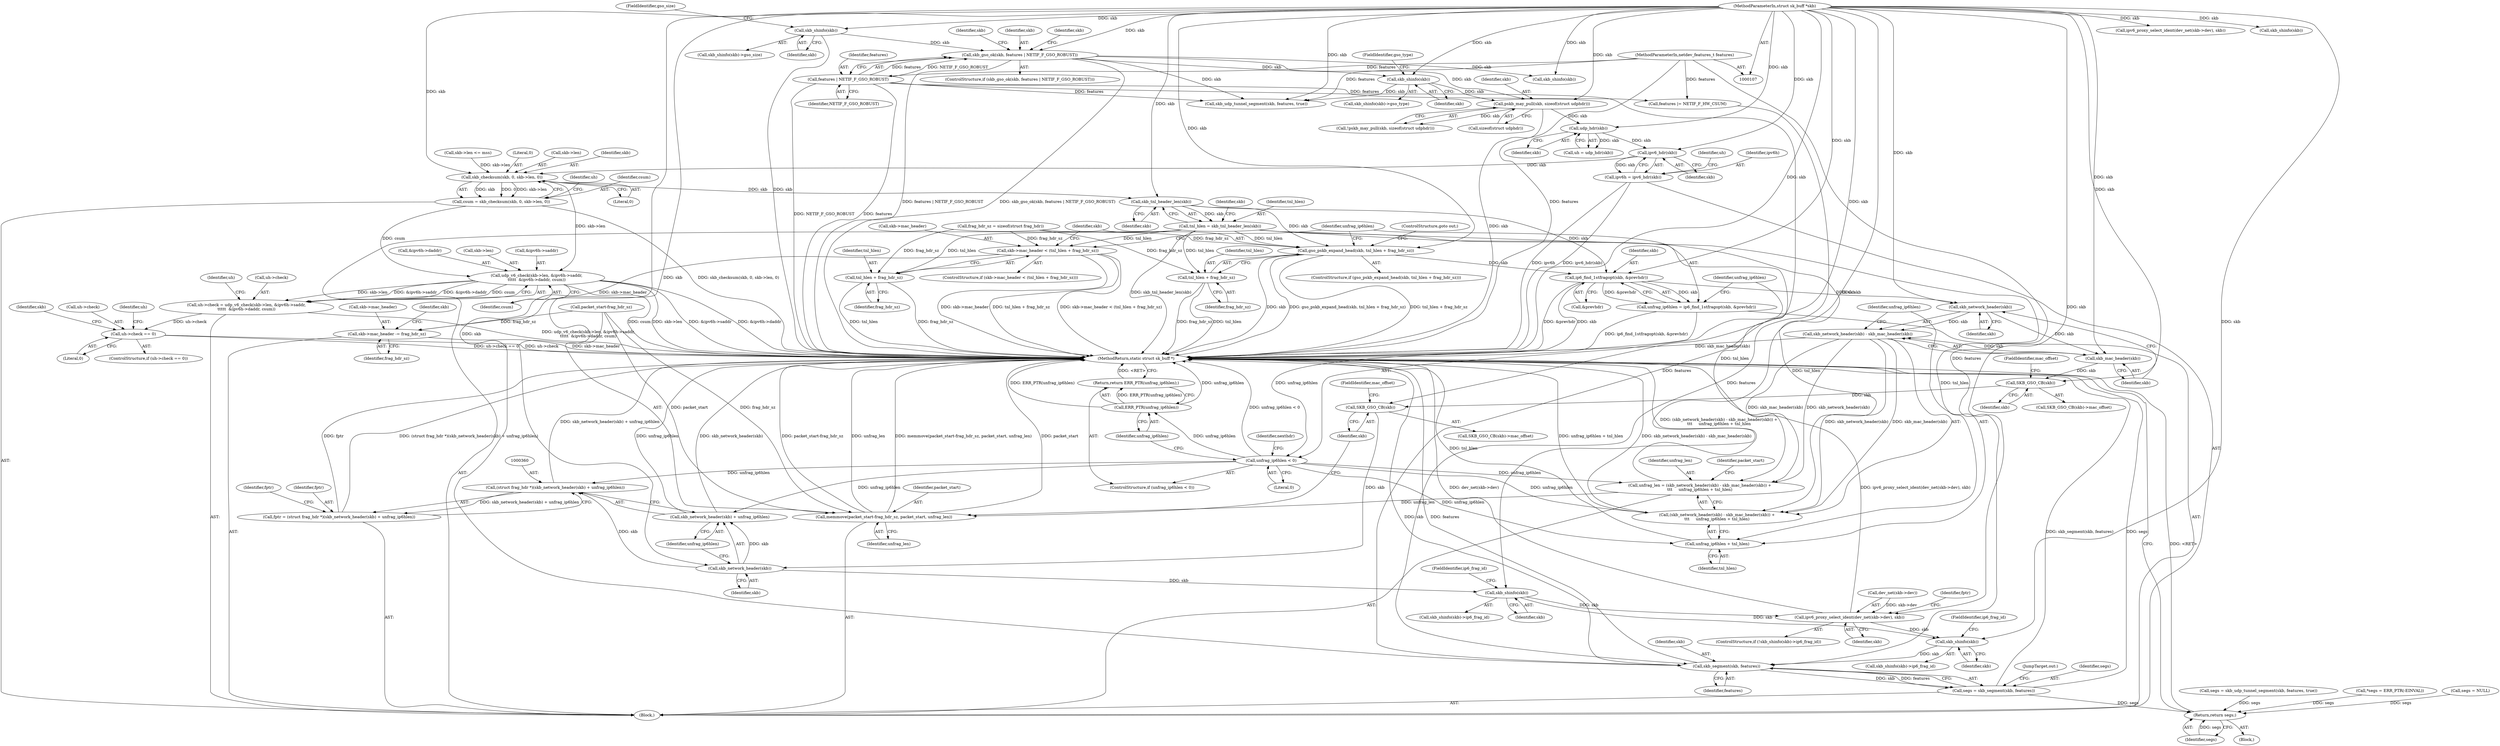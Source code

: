 digraph "0_linux_2423496af35d94a87156b063ea5cedffc10a70a1_2@pointer" {
"1000214" [label="(Call,ipv6_hdr(skb))"];
"1000210" [label="(Call,udp_hdr(skb))"];
"1000203" [label="(Call,pskb_may_pull(skb, sizeof(struct udphdr)))"];
"1000185" [label="(Call,skb_shinfo(skb))"];
"1000146" [label="(Call,skb_gso_ok(skb, features | NETIF_F_GSO_ROBUST))"];
"1000134" [label="(Call,skb_shinfo(skb))"];
"1000108" [label="(MethodParameterIn,struct sk_buff *skb)"];
"1000148" [label="(Call,features | NETIF_F_GSO_ROBUST)"];
"1000109" [label="(MethodParameterIn,netdev_features_t features)"];
"1000212" [label="(Call,ipv6h = ipv6_hdr(skb))"];
"1000223" [label="(Call,skb_checksum(skb, 0, skb->len, 0))"];
"1000221" [label="(Call,csum = skb_checksum(skb, 0, skb->len, 0))"];
"1000234" [label="(Call,udp_v6_check(skb->len, &ipv6h->saddr,\n\t\t\t\t\t  &ipv6h->daddr, csum))"];
"1000230" [label="(Call,uh->check = udp_v6_check(skb->len, &ipv6h->saddr,\n\t\t\t\t\t  &ipv6h->daddr, csum))"];
"1000248" [label="(Call,uh->check == 0)"];
"1000273" [label="(Call,skb_tnl_header_len(skb))"];
"1000271" [label="(Call,tnl_hlen = skb_tnl_header_len(skb))"];
"1000276" [label="(Call,skb->mac_header < (tnl_hlen + frag_hdr_sz))"];
"1000347" [label="(Call,skb->mac_header -= frag_hdr_sz)"];
"1000280" [label="(Call,tnl_hlen + frag_hdr_sz)"];
"1000285" [label="(Call,gso_pskb_expand_head(skb, tnl_hlen + frag_hdr_sz))"];
"1000293" [label="(Call,ip6_find_1stfragopt(skb, &prevhdr))"];
"1000291" [label="(Call,unfrag_ip6hlen = ip6_find_1stfragopt(skb, &prevhdr))"];
"1000298" [label="(Call,unfrag_ip6hlen < 0)"];
"1000302" [label="(Call,ERR_PTR(unfrag_ip6hlen))"];
"1000301" [label="(Return,return ERR_PTR(unfrag_ip6hlen);)"];
"1000312" [label="(Call,unfrag_len = (skb_network_header(skb) - skb_mac_header(skb)) +\n\t\t\t     unfrag_ip6hlen + tnl_hlen)"];
"1000335" [label="(Call,memmove(packet_start-frag_hdr_sz, packet_start, unfrag_len))"];
"1000314" [label="(Call,(skb_network_header(skb) - skb_mac_header(skb)) +\n\t\t\t     unfrag_ip6hlen + tnl_hlen)"];
"1000320" [label="(Call,unfrag_ip6hlen + tnl_hlen)"];
"1000359" [label="(Call,(struct frag_hdr *)(skb_network_header(skb) + unfrag_ip6hlen))"];
"1000357" [label="(Call,fptr = (struct frag_hdr *)(skb_network_header(skb) + unfrag_ip6hlen))"];
"1000361" [label="(Call,skb_network_header(skb) + unfrag_ip6hlen)"];
"1000316" [label="(Call,skb_network_header(skb))"];
"1000315" [label="(Call,skb_network_header(skb) - skb_mac_header(skb))"];
"1000318" [label="(Call,skb_mac_header(skb))"];
"1000332" [label="(Call,SKB_GSO_CB(skb))"];
"1000343" [label="(Call,SKB_GSO_CB(skb))"];
"1000362" [label="(Call,skb_network_header(skb))"];
"1000378" [label="(Call,skb_shinfo(skb))"];
"1000381" [label="(Call,ipv6_proxy_select_ident(dev_net(skb->dev), skb))"];
"1000392" [label="(Call,skb_shinfo(skb))"];
"1000397" [label="(Call,skb_segment(skb, features))"];
"1000395" [label="(Call,segs = skb_segment(skb, features))"];
"1000401" [label="(Return,return segs;)"];
"1000287" [label="(Call,tnl_hlen + frag_hdr_sz)"];
"1000292" [label="(Identifier,unfrag_ip6hlen)"];
"1000242" [label="(Call,&ipv6h->daddr)"];
"1000315" [label="(Call,skb_network_header(skb) - skb_mac_header(skb))"];
"1000362" [label="(Call,skb_network_header(skb))"];
"1000186" [label="(Identifier,skb)"];
"1000314" [label="(Call,(skb_network_header(skb) - skb_mac_header(skb)) +\n\t\t\t     unfrag_ip6hlen + tnl_hlen)"];
"1000273" [label="(Call,skb_tnl_header_len(skb))"];
"1000232" [label="(Identifier,uh)"];
"1000212" [label="(Call,ipv6h = ipv6_hdr(skb))"];
"1000386" [label="(Identifier,skb)"];
"1000381" [label="(Call,ipv6_proxy_select_ident(dev_net(skb->dev), skb))"];
"1000301" [label="(Return,return ERR_PTR(unfrag_ip6hlen);)"];
"1000380" [label="(FieldIdentifier,ip6_frag_id)"];
"1000277" [label="(Call,skb->mac_header)"];
"1000213" [label="(Identifier,ipv6h)"];
"1000210" [label="(Call,udp_hdr(skb))"];
"1000271" [label="(Call,tnl_hlen = skb_tnl_header_len(skb))"];
"1000290" [label="(ControlStructure,goto out;)"];
"1000211" [label="(Identifier,skb)"];
"1000146" [label="(Call,skb_gso_ok(skb, features | NETIF_F_GSO_ROBUST))"];
"1000402" [label="(Identifier,segs)"];
"1000344" [label="(Identifier,skb)"];
"1000275" [label="(ControlStructure,if (skb->mac_header < (tnl_hlen + frag_hdr_sz)))"];
"1000154" [label="(Call,skb_shinfo(skb))"];
"1000313" [label="(Identifier,unfrag_len)"];
"1000145" [label="(ControlStructure,if (skb_gso_ok(skb, features | NETIF_F_GSO_ROBUST)))"];
"1000234" [label="(Call,udp_v6_check(skb->len, &ipv6h->saddr,\n\t\t\t\t\t  &ipv6h->daddr, csum))"];
"1000395" [label="(Call,segs = skb_segment(skb, features))"];
"1000379" [label="(Identifier,skb)"];
"1000287" [label="(Call,tnl_hlen + frag_hdr_sz)"];
"1000321" [label="(Identifier,unfrag_ip6hlen)"];
"1000319" [label="(Identifier,skb)"];
"1000247" [label="(ControlStructure,if (uh->check == 0))"];
"1000401" [label="(Return,return segs;)"];
"1000334" [label="(FieldIdentifier,mac_offset)"];
"1000335" [label="(Call,memmove(packet_start-frag_hdr_sz, packet_start, unfrag_len))"];
"1000367" [label="(Identifier,fptr)"];
"1000252" [label="(Literal,0)"];
"1000291" [label="(Call,unfrag_ip6hlen = ip6_find_1stfragopt(skb, &prevhdr))"];
"1000297" [label="(ControlStructure,if (unfrag_ip6hlen < 0))"];
"1000331" [label="(Call,SKB_GSO_CB(skb)->mac_offset)"];
"1000215" [label="(Identifier,skb)"];
"1000398" [label="(Identifier,skb)"];
"1000205" [label="(Call,sizeof(struct udphdr))"];
"1000248" [label="(Call,uh->check == 0)"];
"1000109" [label="(MethodParameterIn,netdev_features_t features)"];
"1000340" [label="(Identifier,unfrag_len)"];
"1000136" [label="(FieldIdentifier,gso_size)"];
"1000375" [label="(ControlStructure,if (!skb_shinfo(skb)->ip6_frag_id))"];
"1000168" [label="(Call,ipv6_proxy_select_ident(dev_net(skb->dev), skb))"];
"1000149" [label="(Identifier,features)"];
"1000400" [label="(JumpTarget,out:)"];
"1000272" [label="(Identifier,tnl_hlen)"];
"1000226" [label="(Call,skb->len)"];
"1000288" [label="(Identifier,tnl_hlen)"];
"1000343" [label="(Call,SKB_GSO_CB(skb))"];
"1000260" [label="(Identifier,skb)"];
"1000231" [label="(Call,uh->check)"];
"1000361" [label="(Call,skb_network_header(skb) + unfrag_ip6hlen)"];
"1000378" [label="(Call,skb_shinfo(skb))"];
"1000351" [label="(Identifier,frag_hdr_sz)"];
"1000318" [label="(Call,skb_mac_header(skb))"];
"1000285" [label="(Call,gso_pskb_expand_head(skb, tnl_hlen + frag_hdr_sz))"];
"1000348" [label="(Call,skb->mac_header)"];
"1000250" [label="(Identifier,uh)"];
"1000224" [label="(Identifier,skb)"];
"1000345" [label="(FieldIdentifier,mac_offset)"];
"1000281" [label="(Identifier,tnl_hlen)"];
"1000294" [label="(Identifier,skb)"];
"1000222" [label="(Identifier,csum)"];
"1000249" [label="(Call,uh->check)"];
"1000155" [label="(Identifier,skb)"];
"1000303" [label="(Identifier,unfrag_ip6hlen)"];
"1000204" [label="(Identifier,skb)"];
"1000110" [label="(Block,)"];
"1000305" [label="(Identifier,nexthdr)"];
"1000359" [label="(Call,(struct frag_hdr *)(skb_network_header(skb) + unfrag_ip6hlen))"];
"1000148" [label="(Call,features | NETIF_F_GSO_ROBUST)"];
"1000108" [label="(MethodParameterIn,struct sk_buff *skb)"];
"1000147" [label="(Identifier,skb)"];
"1000354" [label="(Identifier,skb)"];
"1000289" [label="(Identifier,frag_hdr_sz)"];
"1000230" [label="(Call,uh->check = udp_v6_check(skb->len, &ipv6h->saddr,\n\t\t\t\t\t  &ipv6h->daddr, csum))"];
"1000320" [label="(Call,unfrag_ip6hlen + tnl_hlen)"];
"1000299" [label="(Identifier,unfrag_ip6hlen)"];
"1000393" [label="(Identifier,skb)"];
"1000300" [label="(Literal,0)"];
"1000133" [label="(Call,skb_shinfo(skb)->gso_size)"];
"1000282" [label="(Identifier,frag_hdr_sz)"];
"1000347" [label="(Call,skb->mac_header -= frag_hdr_sz)"];
"1000268" [label="(Call,features |= NETIF_F_HW_CSUM)"];
"1000358" [label="(Identifier,fptr)"];
"1000134" [label="(Call,skb_shinfo(skb))"];
"1000274" [label="(Identifier,skb)"];
"1000280" [label="(Call,tnl_hlen + frag_hdr_sz)"];
"1000174" [label="(Call,segs = NULL)"];
"1000276" [label="(Call,skb->mac_header < (tnl_hlen + frag_hdr_sz))"];
"1000317" [label="(Identifier,skb)"];
"1000150" [label="(Identifier,NETIF_F_GSO_ROBUST)"];
"1000336" [label="(Call,packet_start-frag_hdr_sz)"];
"1000394" [label="(FieldIdentifier,ip6_frag_id)"];
"1000208" [label="(Call,uh = udp_hdr(skb))"];
"1000403" [label="(MethodReturn,static struct sk_buff *)"];
"1000389" [label="(Identifier,fptr)"];
"1000342" [label="(Call,SKB_GSO_CB(skb)->mac_offset)"];
"1000392" [label="(Call,skb_shinfo(skb))"];
"1000324" [label="(Identifier,packet_start)"];
"1000364" [label="(Identifier,unfrag_ip6hlen)"];
"1000278" [label="(Identifier,skb)"];
"1000139" [label="(Call,skb->len <= mss)"];
"1000382" [label="(Call,dev_net(skb->dev))"];
"1000198" [label="(Block,)"];
"1000316" [label="(Call,skb_network_header(skb))"];
"1000221" [label="(Call,csum = skb_checksum(skb, 0, skb->len, 0))"];
"1000246" [label="(Identifier,csum)"];
"1000191" [label="(Call,segs = skb_udp_tunnel_segment(skb, features, true))"];
"1000223" [label="(Call,skb_checksum(skb, 0, skb->len, 0))"];
"1000332" [label="(Call,SKB_GSO_CB(skb))"];
"1000284" [label="(ControlStructure,if (gso_pskb_expand_head(skb, tnl_hlen + frag_hdr_sz)))"];
"1000225" [label="(Literal,0)"];
"1000295" [label="(Call,&prevhdr)"];
"1000165" [label="(Call,skb_shinfo(skb))"];
"1000286" [label="(Identifier,skb)"];
"1000184" [label="(Call,skb_shinfo(skb)->gso_type)"];
"1000214" [label="(Call,ipv6_hdr(skb))"];
"1000135" [label="(Identifier,skb)"];
"1000203" [label="(Call,pskb_may_pull(skb, sizeof(struct udphdr)))"];
"1000298" [label="(Call,unfrag_ip6hlen < 0)"];
"1000312" [label="(Call,unfrag_len = (skb_network_header(skb) - skb_mac_header(skb)) +\n\t\t\t     unfrag_ip6hlen + tnl_hlen)"];
"1000391" [label="(Call,skb_shinfo(skb)->ip6_frag_id)"];
"1000396" [label="(Identifier,segs)"];
"1000229" [label="(Literal,0)"];
"1000187" [label="(FieldIdentifier,gso_type)"];
"1000125" [label="(Call,frag_hdr_sz = sizeof(struct frag_hdr))"];
"1000293" [label="(Call,ip6_find_1stfragopt(skb, &prevhdr))"];
"1000377" [label="(Call,skb_shinfo(skb)->ip6_frag_id)"];
"1000255" [label="(Identifier,uh)"];
"1000112" [label="(Call,*segs = ERR_PTR(-EINVAL))"];
"1000322" [label="(Identifier,tnl_hlen)"];
"1000235" [label="(Call,skb->len)"];
"1000397" [label="(Call,skb_segment(skb, features))"];
"1000202" [label="(Call,!pskb_may_pull(skb, sizeof(struct udphdr)))"];
"1000238" [label="(Call,&ipv6h->saddr)"];
"1000399" [label="(Identifier,features)"];
"1000357" [label="(Call,fptr = (struct frag_hdr *)(skb_network_header(skb) + unfrag_ip6hlen))"];
"1000218" [label="(Identifier,uh)"];
"1000333" [label="(Identifier,skb)"];
"1000339" [label="(Identifier,packet_start)"];
"1000185" [label="(Call,skb_shinfo(skb))"];
"1000193" [label="(Call,skb_udp_tunnel_segment(skb, features, true))"];
"1000363" [label="(Identifier,skb)"];
"1000302" [label="(Call,ERR_PTR(unfrag_ip6hlen))"];
"1000181" [label="(Identifier,skb)"];
"1000214" -> "1000212"  [label="AST: "];
"1000214" -> "1000215"  [label="CFG: "];
"1000215" -> "1000214"  [label="AST: "];
"1000212" -> "1000214"  [label="CFG: "];
"1000214" -> "1000212"  [label="DDG: skb"];
"1000210" -> "1000214"  [label="DDG: skb"];
"1000108" -> "1000214"  [label="DDG: skb"];
"1000214" -> "1000223"  [label="DDG: skb"];
"1000210" -> "1000208"  [label="AST: "];
"1000210" -> "1000211"  [label="CFG: "];
"1000211" -> "1000210"  [label="AST: "];
"1000208" -> "1000210"  [label="CFG: "];
"1000210" -> "1000208"  [label="DDG: skb"];
"1000203" -> "1000210"  [label="DDG: skb"];
"1000108" -> "1000210"  [label="DDG: skb"];
"1000203" -> "1000202"  [label="AST: "];
"1000203" -> "1000205"  [label="CFG: "];
"1000204" -> "1000203"  [label="AST: "];
"1000205" -> "1000203"  [label="AST: "];
"1000202" -> "1000203"  [label="CFG: "];
"1000203" -> "1000403"  [label="DDG: skb"];
"1000203" -> "1000202"  [label="DDG: skb"];
"1000185" -> "1000203"  [label="DDG: skb"];
"1000146" -> "1000203"  [label="DDG: skb"];
"1000108" -> "1000203"  [label="DDG: skb"];
"1000185" -> "1000184"  [label="AST: "];
"1000185" -> "1000186"  [label="CFG: "];
"1000186" -> "1000185"  [label="AST: "];
"1000187" -> "1000185"  [label="CFG: "];
"1000146" -> "1000185"  [label="DDG: skb"];
"1000108" -> "1000185"  [label="DDG: skb"];
"1000185" -> "1000193"  [label="DDG: skb"];
"1000146" -> "1000145"  [label="AST: "];
"1000146" -> "1000148"  [label="CFG: "];
"1000147" -> "1000146"  [label="AST: "];
"1000148" -> "1000146"  [label="AST: "];
"1000155" -> "1000146"  [label="CFG: "];
"1000181" -> "1000146"  [label="CFG: "];
"1000146" -> "1000403"  [label="DDG: features | NETIF_F_GSO_ROBUST"];
"1000146" -> "1000403"  [label="DDG: skb_gso_ok(skb, features | NETIF_F_GSO_ROBUST)"];
"1000134" -> "1000146"  [label="DDG: skb"];
"1000108" -> "1000146"  [label="DDG: skb"];
"1000148" -> "1000146"  [label="DDG: features"];
"1000148" -> "1000146"  [label="DDG: NETIF_F_GSO_ROBUST"];
"1000146" -> "1000154"  [label="DDG: skb"];
"1000146" -> "1000193"  [label="DDG: skb"];
"1000134" -> "1000133"  [label="AST: "];
"1000134" -> "1000135"  [label="CFG: "];
"1000135" -> "1000134"  [label="AST: "];
"1000136" -> "1000134"  [label="CFG: "];
"1000134" -> "1000403"  [label="DDG: skb"];
"1000108" -> "1000134"  [label="DDG: skb"];
"1000108" -> "1000107"  [label="AST: "];
"1000108" -> "1000403"  [label="DDG: skb"];
"1000108" -> "1000154"  [label="DDG: skb"];
"1000108" -> "1000165"  [label="DDG: skb"];
"1000108" -> "1000168"  [label="DDG: skb"];
"1000108" -> "1000193"  [label="DDG: skb"];
"1000108" -> "1000223"  [label="DDG: skb"];
"1000108" -> "1000273"  [label="DDG: skb"];
"1000108" -> "1000285"  [label="DDG: skb"];
"1000108" -> "1000293"  [label="DDG: skb"];
"1000108" -> "1000316"  [label="DDG: skb"];
"1000108" -> "1000318"  [label="DDG: skb"];
"1000108" -> "1000332"  [label="DDG: skb"];
"1000108" -> "1000343"  [label="DDG: skb"];
"1000108" -> "1000362"  [label="DDG: skb"];
"1000108" -> "1000378"  [label="DDG: skb"];
"1000108" -> "1000381"  [label="DDG: skb"];
"1000108" -> "1000392"  [label="DDG: skb"];
"1000108" -> "1000397"  [label="DDG: skb"];
"1000148" -> "1000150"  [label="CFG: "];
"1000149" -> "1000148"  [label="AST: "];
"1000150" -> "1000148"  [label="AST: "];
"1000148" -> "1000403"  [label="DDG: features"];
"1000148" -> "1000403"  [label="DDG: NETIF_F_GSO_ROBUST"];
"1000109" -> "1000148"  [label="DDG: features"];
"1000148" -> "1000193"  [label="DDG: features"];
"1000148" -> "1000268"  [label="DDG: features"];
"1000148" -> "1000397"  [label="DDG: features"];
"1000109" -> "1000107"  [label="AST: "];
"1000109" -> "1000403"  [label="DDG: features"];
"1000109" -> "1000193"  [label="DDG: features"];
"1000109" -> "1000268"  [label="DDG: features"];
"1000109" -> "1000397"  [label="DDG: features"];
"1000212" -> "1000198"  [label="AST: "];
"1000213" -> "1000212"  [label="AST: "];
"1000218" -> "1000212"  [label="CFG: "];
"1000212" -> "1000403"  [label="DDG: ipv6_hdr(skb)"];
"1000212" -> "1000403"  [label="DDG: ipv6h"];
"1000223" -> "1000221"  [label="AST: "];
"1000223" -> "1000229"  [label="CFG: "];
"1000224" -> "1000223"  [label="AST: "];
"1000225" -> "1000223"  [label="AST: "];
"1000226" -> "1000223"  [label="AST: "];
"1000229" -> "1000223"  [label="AST: "];
"1000221" -> "1000223"  [label="CFG: "];
"1000223" -> "1000221"  [label="DDG: skb"];
"1000223" -> "1000221"  [label="DDG: 0"];
"1000223" -> "1000221"  [label="DDG: skb->len"];
"1000139" -> "1000223"  [label="DDG: skb->len"];
"1000223" -> "1000234"  [label="DDG: skb->len"];
"1000223" -> "1000273"  [label="DDG: skb"];
"1000221" -> "1000198"  [label="AST: "];
"1000222" -> "1000221"  [label="AST: "];
"1000232" -> "1000221"  [label="CFG: "];
"1000221" -> "1000403"  [label="DDG: skb_checksum(skb, 0, skb->len, 0)"];
"1000221" -> "1000234"  [label="DDG: csum"];
"1000234" -> "1000230"  [label="AST: "];
"1000234" -> "1000246"  [label="CFG: "];
"1000235" -> "1000234"  [label="AST: "];
"1000238" -> "1000234"  [label="AST: "];
"1000242" -> "1000234"  [label="AST: "];
"1000246" -> "1000234"  [label="AST: "];
"1000230" -> "1000234"  [label="CFG: "];
"1000234" -> "1000403"  [label="DDG: skb->len"];
"1000234" -> "1000403"  [label="DDG: &ipv6h->saddr"];
"1000234" -> "1000403"  [label="DDG: &ipv6h->daddr"];
"1000234" -> "1000403"  [label="DDG: csum"];
"1000234" -> "1000230"  [label="DDG: skb->len"];
"1000234" -> "1000230"  [label="DDG: &ipv6h->saddr"];
"1000234" -> "1000230"  [label="DDG: &ipv6h->daddr"];
"1000234" -> "1000230"  [label="DDG: csum"];
"1000230" -> "1000198"  [label="AST: "];
"1000231" -> "1000230"  [label="AST: "];
"1000250" -> "1000230"  [label="CFG: "];
"1000230" -> "1000403"  [label="DDG: udp_v6_check(skb->len, &ipv6h->saddr,\n\t\t\t\t\t  &ipv6h->daddr, csum)"];
"1000230" -> "1000248"  [label="DDG: uh->check"];
"1000248" -> "1000247"  [label="AST: "];
"1000248" -> "1000252"  [label="CFG: "];
"1000249" -> "1000248"  [label="AST: "];
"1000252" -> "1000248"  [label="AST: "];
"1000255" -> "1000248"  [label="CFG: "];
"1000260" -> "1000248"  [label="CFG: "];
"1000248" -> "1000403"  [label="DDG: uh->check == 0"];
"1000248" -> "1000403"  [label="DDG: uh->check"];
"1000273" -> "1000271"  [label="AST: "];
"1000273" -> "1000274"  [label="CFG: "];
"1000274" -> "1000273"  [label="AST: "];
"1000271" -> "1000273"  [label="CFG: "];
"1000273" -> "1000271"  [label="DDG: skb"];
"1000273" -> "1000285"  [label="DDG: skb"];
"1000273" -> "1000293"  [label="DDG: skb"];
"1000271" -> "1000198"  [label="AST: "];
"1000272" -> "1000271"  [label="AST: "];
"1000278" -> "1000271"  [label="CFG: "];
"1000271" -> "1000403"  [label="DDG: skb_tnl_header_len(skb)"];
"1000271" -> "1000276"  [label="DDG: tnl_hlen"];
"1000271" -> "1000280"  [label="DDG: tnl_hlen"];
"1000271" -> "1000285"  [label="DDG: tnl_hlen"];
"1000271" -> "1000287"  [label="DDG: tnl_hlen"];
"1000271" -> "1000312"  [label="DDG: tnl_hlen"];
"1000271" -> "1000314"  [label="DDG: tnl_hlen"];
"1000271" -> "1000320"  [label="DDG: tnl_hlen"];
"1000276" -> "1000275"  [label="AST: "];
"1000276" -> "1000280"  [label="CFG: "];
"1000277" -> "1000276"  [label="AST: "];
"1000280" -> "1000276"  [label="AST: "];
"1000286" -> "1000276"  [label="CFG: "];
"1000292" -> "1000276"  [label="CFG: "];
"1000276" -> "1000403"  [label="DDG: tnl_hlen + frag_hdr_sz"];
"1000276" -> "1000403"  [label="DDG: skb->mac_header < (tnl_hlen + frag_hdr_sz)"];
"1000276" -> "1000403"  [label="DDG: skb->mac_header"];
"1000125" -> "1000276"  [label="DDG: frag_hdr_sz"];
"1000276" -> "1000347"  [label="DDG: skb->mac_header"];
"1000347" -> "1000198"  [label="AST: "];
"1000347" -> "1000351"  [label="CFG: "];
"1000348" -> "1000347"  [label="AST: "];
"1000351" -> "1000347"  [label="AST: "];
"1000354" -> "1000347"  [label="CFG: "];
"1000347" -> "1000403"  [label="DDG: skb->mac_header"];
"1000336" -> "1000347"  [label="DDG: frag_hdr_sz"];
"1000280" -> "1000282"  [label="CFG: "];
"1000281" -> "1000280"  [label="AST: "];
"1000282" -> "1000280"  [label="AST: "];
"1000280" -> "1000403"  [label="DDG: frag_hdr_sz"];
"1000280" -> "1000403"  [label="DDG: tnl_hlen"];
"1000125" -> "1000280"  [label="DDG: frag_hdr_sz"];
"1000285" -> "1000284"  [label="AST: "];
"1000285" -> "1000287"  [label="CFG: "];
"1000286" -> "1000285"  [label="AST: "];
"1000287" -> "1000285"  [label="AST: "];
"1000290" -> "1000285"  [label="CFG: "];
"1000292" -> "1000285"  [label="CFG: "];
"1000285" -> "1000403"  [label="DDG: skb"];
"1000285" -> "1000403"  [label="DDG: gso_pskb_expand_head(skb, tnl_hlen + frag_hdr_sz)"];
"1000285" -> "1000403"  [label="DDG: tnl_hlen + frag_hdr_sz"];
"1000125" -> "1000285"  [label="DDG: frag_hdr_sz"];
"1000285" -> "1000293"  [label="DDG: skb"];
"1000293" -> "1000291"  [label="AST: "];
"1000293" -> "1000295"  [label="CFG: "];
"1000294" -> "1000293"  [label="AST: "];
"1000295" -> "1000293"  [label="AST: "];
"1000291" -> "1000293"  [label="CFG: "];
"1000293" -> "1000403"  [label="DDG: skb"];
"1000293" -> "1000403"  [label="DDG: &prevhdr"];
"1000293" -> "1000291"  [label="DDG: skb"];
"1000293" -> "1000291"  [label="DDG: &prevhdr"];
"1000293" -> "1000316"  [label="DDG: skb"];
"1000291" -> "1000198"  [label="AST: "];
"1000292" -> "1000291"  [label="AST: "];
"1000299" -> "1000291"  [label="CFG: "];
"1000291" -> "1000403"  [label="DDG: ip6_find_1stfragopt(skb, &prevhdr)"];
"1000291" -> "1000298"  [label="DDG: unfrag_ip6hlen"];
"1000298" -> "1000297"  [label="AST: "];
"1000298" -> "1000300"  [label="CFG: "];
"1000299" -> "1000298"  [label="AST: "];
"1000300" -> "1000298"  [label="AST: "];
"1000303" -> "1000298"  [label="CFG: "];
"1000305" -> "1000298"  [label="CFG: "];
"1000298" -> "1000403"  [label="DDG: unfrag_ip6hlen < 0"];
"1000298" -> "1000302"  [label="DDG: unfrag_ip6hlen"];
"1000298" -> "1000312"  [label="DDG: unfrag_ip6hlen"];
"1000298" -> "1000314"  [label="DDG: unfrag_ip6hlen"];
"1000298" -> "1000320"  [label="DDG: unfrag_ip6hlen"];
"1000298" -> "1000359"  [label="DDG: unfrag_ip6hlen"];
"1000298" -> "1000361"  [label="DDG: unfrag_ip6hlen"];
"1000302" -> "1000301"  [label="AST: "];
"1000302" -> "1000303"  [label="CFG: "];
"1000303" -> "1000302"  [label="AST: "];
"1000301" -> "1000302"  [label="CFG: "];
"1000302" -> "1000403"  [label="DDG: unfrag_ip6hlen"];
"1000302" -> "1000403"  [label="DDG: ERR_PTR(unfrag_ip6hlen)"];
"1000302" -> "1000301"  [label="DDG: ERR_PTR(unfrag_ip6hlen)"];
"1000301" -> "1000297"  [label="AST: "];
"1000403" -> "1000301"  [label="CFG: "];
"1000301" -> "1000403"  [label="DDG: <RET>"];
"1000312" -> "1000198"  [label="AST: "];
"1000312" -> "1000314"  [label="CFG: "];
"1000313" -> "1000312"  [label="AST: "];
"1000314" -> "1000312"  [label="AST: "];
"1000324" -> "1000312"  [label="CFG: "];
"1000312" -> "1000403"  [label="DDG: (skb_network_header(skb) - skb_mac_header(skb)) +\n\t\t\t     unfrag_ip6hlen + tnl_hlen"];
"1000315" -> "1000312"  [label="DDG: skb_network_header(skb)"];
"1000315" -> "1000312"  [label="DDG: skb_mac_header(skb)"];
"1000312" -> "1000335"  [label="DDG: unfrag_len"];
"1000335" -> "1000198"  [label="AST: "];
"1000335" -> "1000340"  [label="CFG: "];
"1000336" -> "1000335"  [label="AST: "];
"1000339" -> "1000335"  [label="AST: "];
"1000340" -> "1000335"  [label="AST: "];
"1000344" -> "1000335"  [label="CFG: "];
"1000335" -> "1000403"  [label="DDG: packet_start"];
"1000335" -> "1000403"  [label="DDG: packet_start-frag_hdr_sz"];
"1000335" -> "1000403"  [label="DDG: unfrag_len"];
"1000335" -> "1000403"  [label="DDG: memmove(packet_start-frag_hdr_sz, packet_start, unfrag_len)"];
"1000336" -> "1000335"  [label="DDG: packet_start"];
"1000336" -> "1000335"  [label="DDG: frag_hdr_sz"];
"1000314" -> "1000320"  [label="CFG: "];
"1000315" -> "1000314"  [label="AST: "];
"1000320" -> "1000314"  [label="AST: "];
"1000314" -> "1000403"  [label="DDG: skb_network_header(skb) - skb_mac_header(skb)"];
"1000314" -> "1000403"  [label="DDG: unfrag_ip6hlen + tnl_hlen"];
"1000315" -> "1000314"  [label="DDG: skb_network_header(skb)"];
"1000315" -> "1000314"  [label="DDG: skb_mac_header(skb)"];
"1000320" -> "1000322"  [label="CFG: "];
"1000321" -> "1000320"  [label="AST: "];
"1000322" -> "1000320"  [label="AST: "];
"1000320" -> "1000403"  [label="DDG: tnl_hlen"];
"1000359" -> "1000357"  [label="AST: "];
"1000359" -> "1000361"  [label="CFG: "];
"1000360" -> "1000359"  [label="AST: "];
"1000361" -> "1000359"  [label="AST: "];
"1000357" -> "1000359"  [label="CFG: "];
"1000359" -> "1000403"  [label="DDG: skb_network_header(skb) + unfrag_ip6hlen"];
"1000359" -> "1000357"  [label="DDG: skb_network_header(skb) + unfrag_ip6hlen"];
"1000362" -> "1000359"  [label="DDG: skb"];
"1000357" -> "1000198"  [label="AST: "];
"1000358" -> "1000357"  [label="AST: "];
"1000367" -> "1000357"  [label="CFG: "];
"1000357" -> "1000403"  [label="DDG: fptr"];
"1000357" -> "1000403"  [label="DDG: (struct frag_hdr *)(skb_network_header(skb) + unfrag_ip6hlen)"];
"1000361" -> "1000364"  [label="CFG: "];
"1000362" -> "1000361"  [label="AST: "];
"1000364" -> "1000361"  [label="AST: "];
"1000361" -> "1000403"  [label="DDG: unfrag_ip6hlen"];
"1000361" -> "1000403"  [label="DDG: skb_network_header(skb)"];
"1000362" -> "1000361"  [label="DDG: skb"];
"1000316" -> "1000315"  [label="AST: "];
"1000316" -> "1000317"  [label="CFG: "];
"1000317" -> "1000316"  [label="AST: "];
"1000319" -> "1000316"  [label="CFG: "];
"1000316" -> "1000315"  [label="DDG: skb"];
"1000316" -> "1000318"  [label="DDG: skb"];
"1000315" -> "1000318"  [label="CFG: "];
"1000318" -> "1000315"  [label="AST: "];
"1000321" -> "1000315"  [label="CFG: "];
"1000315" -> "1000403"  [label="DDG: skb_mac_header(skb)"];
"1000318" -> "1000315"  [label="DDG: skb"];
"1000318" -> "1000319"  [label="CFG: "];
"1000319" -> "1000318"  [label="AST: "];
"1000318" -> "1000332"  [label="DDG: skb"];
"1000332" -> "1000331"  [label="AST: "];
"1000332" -> "1000333"  [label="CFG: "];
"1000333" -> "1000332"  [label="AST: "];
"1000334" -> "1000332"  [label="CFG: "];
"1000332" -> "1000343"  [label="DDG: skb"];
"1000343" -> "1000342"  [label="AST: "];
"1000343" -> "1000344"  [label="CFG: "];
"1000344" -> "1000343"  [label="AST: "];
"1000345" -> "1000343"  [label="CFG: "];
"1000343" -> "1000362"  [label="DDG: skb"];
"1000362" -> "1000363"  [label="CFG: "];
"1000363" -> "1000362"  [label="AST: "];
"1000364" -> "1000362"  [label="CFG: "];
"1000362" -> "1000378"  [label="DDG: skb"];
"1000378" -> "1000377"  [label="AST: "];
"1000378" -> "1000379"  [label="CFG: "];
"1000379" -> "1000378"  [label="AST: "];
"1000380" -> "1000378"  [label="CFG: "];
"1000378" -> "1000381"  [label="DDG: skb"];
"1000378" -> "1000392"  [label="DDG: skb"];
"1000381" -> "1000375"  [label="AST: "];
"1000381" -> "1000386"  [label="CFG: "];
"1000382" -> "1000381"  [label="AST: "];
"1000386" -> "1000381"  [label="AST: "];
"1000389" -> "1000381"  [label="CFG: "];
"1000381" -> "1000403"  [label="DDG: dev_net(skb->dev)"];
"1000381" -> "1000403"  [label="DDG: ipv6_proxy_select_ident(dev_net(skb->dev), skb)"];
"1000382" -> "1000381"  [label="DDG: skb->dev"];
"1000381" -> "1000392"  [label="DDG: skb"];
"1000392" -> "1000391"  [label="AST: "];
"1000392" -> "1000393"  [label="CFG: "];
"1000393" -> "1000392"  [label="AST: "];
"1000394" -> "1000392"  [label="CFG: "];
"1000392" -> "1000397"  [label="DDG: skb"];
"1000397" -> "1000395"  [label="AST: "];
"1000397" -> "1000399"  [label="CFG: "];
"1000398" -> "1000397"  [label="AST: "];
"1000399" -> "1000397"  [label="AST: "];
"1000395" -> "1000397"  [label="CFG: "];
"1000397" -> "1000403"  [label="DDG: skb"];
"1000397" -> "1000403"  [label="DDG: features"];
"1000397" -> "1000395"  [label="DDG: skb"];
"1000397" -> "1000395"  [label="DDG: features"];
"1000268" -> "1000397"  [label="DDG: features"];
"1000395" -> "1000198"  [label="AST: "];
"1000396" -> "1000395"  [label="AST: "];
"1000400" -> "1000395"  [label="CFG: "];
"1000395" -> "1000403"  [label="DDG: segs"];
"1000395" -> "1000403"  [label="DDG: skb_segment(skb, features)"];
"1000395" -> "1000401"  [label="DDG: segs"];
"1000401" -> "1000110"  [label="AST: "];
"1000401" -> "1000402"  [label="CFG: "];
"1000402" -> "1000401"  [label="AST: "];
"1000403" -> "1000401"  [label="CFG: "];
"1000401" -> "1000403"  [label="DDG: <RET>"];
"1000402" -> "1000401"  [label="DDG: segs"];
"1000112" -> "1000401"  [label="DDG: segs"];
"1000191" -> "1000401"  [label="DDG: segs"];
"1000174" -> "1000401"  [label="DDG: segs"];
"1000287" -> "1000289"  [label="CFG: "];
"1000288" -> "1000287"  [label="AST: "];
"1000289" -> "1000287"  [label="AST: "];
"1000287" -> "1000403"  [label="DDG: frag_hdr_sz"];
"1000287" -> "1000403"  [label="DDG: tnl_hlen"];
"1000125" -> "1000287"  [label="DDG: frag_hdr_sz"];
}
